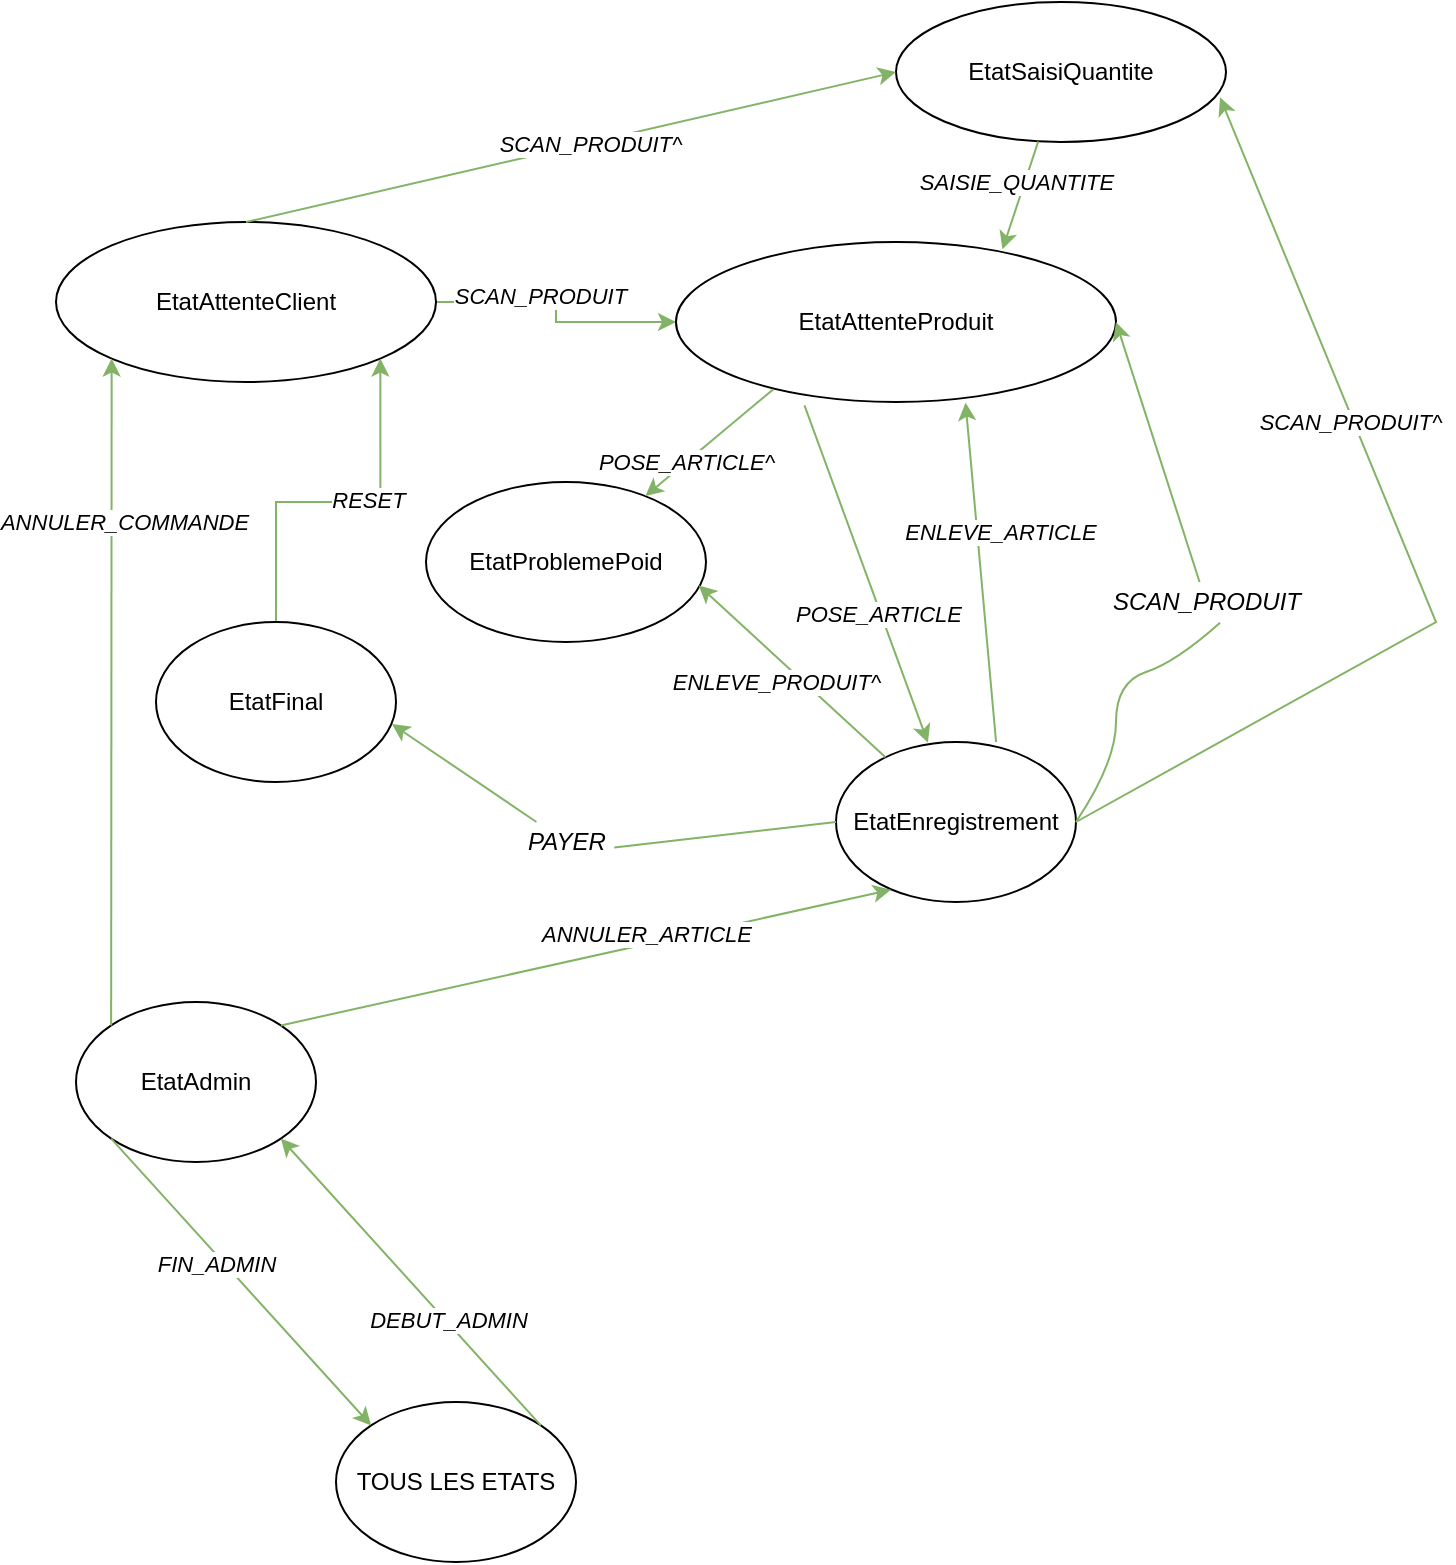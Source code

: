 <mxfile version="21.1.1" type="github">
  <diagram id="autghe06MED7xF48abRV" name="Page-1">
    <mxGraphModel dx="1134" dy="1850" grid="1" gridSize="10" guides="1" tooltips="1" connect="1" arrows="1" fold="1" page="1" pageScale="1" pageWidth="827" pageHeight="1169" math="0" shadow="0">
      <root>
        <mxCell id="0" />
        <mxCell id="1" parent="0" />
        <mxCell id="SwxSvwiUy3ZBpfJo5GRu-11" style="edgeStyle=orthogonalEdgeStyle;rounded=0;orthogonalLoop=1;jettySize=auto;html=1;exitX=1;exitY=0.5;exitDx=0;exitDy=0;fillColor=#d5e8d4;strokeColor=#82b366;" parent="1" source="SwxSvwiUy3ZBpfJo5GRu-1" target="SwxSvwiUy3ZBpfJo5GRu-2" edge="1">
          <mxGeometry relative="1" as="geometry" />
        </mxCell>
        <mxCell id="DBfH7FKL9_jUQKkKiDcR-1" value="&lt;i&gt;SCAN_PRODUIT&lt;/i&gt;" style="edgeLabel;html=1;align=center;verticalAlign=middle;resizable=0;points=[];" parent="SwxSvwiUy3ZBpfJo5GRu-11" vertex="1" connectable="0">
          <mxGeometry x="-0.204" y="3" relative="1" as="geometry">
            <mxPoint as="offset" />
          </mxGeometry>
        </mxCell>
        <mxCell id="SwxSvwiUy3ZBpfJo5GRu-1" value="EtatAttenteClient" style="ellipse;whiteSpace=wrap;html=1;" parent="1" vertex="1">
          <mxGeometry x="80" y="100" width="190" height="80" as="geometry" />
        </mxCell>
        <mxCell id="SwxSvwiUy3ZBpfJo5GRu-2" value="EtatAttenteProduit" style="ellipse;whiteSpace=wrap;html=1;" parent="1" vertex="1">
          <mxGeometry x="390" y="110" width="220" height="80" as="geometry" />
        </mxCell>
        <mxCell id="SwxSvwiUy3ZBpfJo5GRu-3" value="EtatEnregistrement" style="ellipse;whiteSpace=wrap;html=1;" parent="1" vertex="1">
          <mxGeometry x="470" y="360" width="120" height="80" as="geometry" />
        </mxCell>
        <mxCell id="SwxSvwiUy3ZBpfJo5GRu-24" style="edgeStyle=orthogonalEdgeStyle;rounded=0;orthogonalLoop=1;jettySize=auto;html=1;exitX=0.5;exitY=0;exitDx=0;exitDy=0;entryX=1;entryY=1;entryDx=0;entryDy=0;fillColor=#d5e8d4;strokeColor=#82b366;" parent="1" source="SwxSvwiUy3ZBpfJo5GRu-4" target="SwxSvwiUy3ZBpfJo5GRu-1" edge="1">
          <mxGeometry relative="1" as="geometry">
            <Array as="points">
              <mxPoint x="190" y="240" />
              <mxPoint x="242" y="240" />
            </Array>
          </mxGeometry>
        </mxCell>
        <mxCell id="SwxSvwiUy3ZBpfJo5GRu-25" value="&lt;i&gt;RESET&lt;/i&gt;" style="edgeLabel;html=1;align=center;verticalAlign=middle;resizable=0;points=[];" parent="SwxSvwiUy3ZBpfJo5GRu-24" vertex="1" connectable="0">
          <mxGeometry x="0.148" y="1" relative="1" as="geometry">
            <mxPoint as="offset" />
          </mxGeometry>
        </mxCell>
        <mxCell id="SwxSvwiUy3ZBpfJo5GRu-4" value="EtatFinal" style="ellipse;whiteSpace=wrap;html=1;" parent="1" vertex="1">
          <mxGeometry x="130" y="300" width="120" height="80" as="geometry" />
        </mxCell>
        <mxCell id="SwxSvwiUy3ZBpfJo5GRu-5" value="EtatProblemePoid" style="ellipse;whiteSpace=wrap;html=1;" parent="1" vertex="1">
          <mxGeometry x="265" y="230" width="140" height="80" as="geometry" />
        </mxCell>
        <mxCell id="SwxSvwiUy3ZBpfJo5GRu-8" value="" style="curved=1;endArrow=classic;html=1;rounded=0;entryX=1;entryY=0.5;entryDx=0;entryDy=0;startArrow=none;fillColor=#d5e8d4;strokeColor=#82b366;" parent="1" source="SwxSvwiUy3ZBpfJo5GRu-9" target="SwxSvwiUy3ZBpfJo5GRu-2" edge="1">
          <mxGeometry width="50" height="50" relative="1" as="geometry">
            <mxPoint x="590" y="400" as="sourcePoint" />
            <mxPoint x="640" y="350" as="targetPoint" />
            <Array as="points" />
          </mxGeometry>
        </mxCell>
        <mxCell id="SwxSvwiUy3ZBpfJo5GRu-10" value="" style="endArrow=classic;html=1;rounded=0;entryX=0.983;entryY=0.638;entryDx=0;entryDy=0;entryPerimeter=0;startArrow=none;fillColor=#d5e8d4;strokeColor=#82b366;" parent="1" source="SwxSvwiUy3ZBpfJo5GRu-12" target="SwxSvwiUy3ZBpfJo5GRu-4" edge="1">
          <mxGeometry width="50" height="50" relative="1" as="geometry">
            <mxPoint x="470" y="400" as="sourcePoint" />
            <mxPoint x="520" y="350" as="targetPoint" />
          </mxGeometry>
        </mxCell>
        <mxCell id="SwxSvwiUy3ZBpfJo5GRu-12" value="&lt;i&gt;PAYER&lt;/i&gt;" style="text;html=1;align=center;verticalAlign=middle;resizable=0;points=[];autosize=1;strokeColor=none;fillColor=none;" parent="1" vertex="1">
          <mxGeometry x="310" y="400" width="50" height="20" as="geometry" />
        </mxCell>
        <mxCell id="SwxSvwiUy3ZBpfJo5GRu-13" value="" style="endArrow=none;html=1;rounded=0;entryX=0.983;entryY=0.638;entryDx=0;entryDy=0;entryPerimeter=0;fillColor=#d5e8d4;strokeColor=#82b366;" parent="1" target="SwxSvwiUy3ZBpfJo5GRu-12" edge="1">
          <mxGeometry width="50" height="50" relative="1" as="geometry">
            <mxPoint x="470" y="400" as="sourcePoint" />
            <mxPoint x="197.96" y="401.04" as="targetPoint" />
          </mxGeometry>
        </mxCell>
        <mxCell id="SwxSvwiUy3ZBpfJo5GRu-9" value="&lt;span&gt;SCAN_PRODUIT&lt;/span&gt;" style="text;html=1;align=center;verticalAlign=middle;resizable=0;points=[];autosize=1;strokeColor=none;fillColor=none;fontStyle=2" parent="1" vertex="1">
          <mxGeometry x="600" y="280" width="110" height="20" as="geometry" />
        </mxCell>
        <mxCell id="SwxSvwiUy3ZBpfJo5GRu-14" value="" style="curved=1;endArrow=none;html=1;rounded=0;entryX=0.564;entryY=1.017;entryDx=0;entryDy=0;entryPerimeter=0;fillColor=#d5e8d4;strokeColor=#82b366;" parent="1" target="SwxSvwiUy3ZBpfJo5GRu-9" edge="1">
          <mxGeometry width="50" height="50" relative="1" as="geometry">
            <mxPoint x="590" y="400" as="sourcePoint" />
            <mxPoint x="610" y="200" as="targetPoint" />
            <Array as="points">
              <mxPoint x="610" y="370" />
              <mxPoint x="610" y="330" />
              <mxPoint x="640" y="320" />
            </Array>
          </mxGeometry>
        </mxCell>
        <mxCell id="SwxSvwiUy3ZBpfJo5GRu-15" value="" style="endArrow=classic;html=1;rounded=0;exitX=0.221;exitY=0.921;exitDx=0;exitDy=0;exitPerimeter=0;fillColor=#d5e8d4;strokeColor=#82b366;" parent="1" source="SwxSvwiUy3ZBpfJo5GRu-2" target="SwxSvwiUy3ZBpfJo5GRu-5" edge="1">
          <mxGeometry width="50" height="50" relative="1" as="geometry">
            <mxPoint x="380" y="270" as="sourcePoint" />
            <mxPoint x="430" y="220" as="targetPoint" />
          </mxGeometry>
        </mxCell>
        <mxCell id="SwxSvwiUy3ZBpfJo5GRu-21" value="POSE_ARTICLE^" style="edgeLabel;html=1;align=center;verticalAlign=middle;resizable=0;points=[];fontStyle=2" parent="SwxSvwiUy3ZBpfJo5GRu-15" vertex="1" connectable="0">
          <mxGeometry x="0.356" relative="1" as="geometry">
            <mxPoint as="offset" />
          </mxGeometry>
        </mxCell>
        <mxCell id="SwxSvwiUy3ZBpfJo5GRu-16" value="" style="endArrow=classic;html=1;rounded=0;exitX=0.292;exitY=1.021;exitDx=0;exitDy=0;exitPerimeter=0;entryX=0.383;entryY=0.004;entryDx=0;entryDy=0;entryPerimeter=0;fillColor=#d5e8d4;strokeColor=#82b366;" parent="1" source="SwxSvwiUy3ZBpfJo5GRu-2" target="SwxSvwiUy3ZBpfJo5GRu-3" edge="1">
          <mxGeometry width="50" height="50" relative="1" as="geometry">
            <mxPoint x="380" y="270" as="sourcePoint" />
            <mxPoint x="430" y="220" as="targetPoint" />
            <Array as="points" />
          </mxGeometry>
        </mxCell>
        <mxCell id="SwxSvwiUy3ZBpfJo5GRu-20" value="POSE_ARTICLE" style="edgeLabel;html=1;align=center;verticalAlign=middle;resizable=0;points=[];fontStyle=2" parent="SwxSvwiUy3ZBpfJo5GRu-16" vertex="1" connectable="0">
          <mxGeometry x="0.231" y="-2" relative="1" as="geometry">
            <mxPoint as="offset" />
          </mxGeometry>
        </mxCell>
        <mxCell id="SwxSvwiUy3ZBpfJo5GRu-17" value="" style="endArrow=classic;html=1;rounded=0;entryX=0.974;entryY=0.646;entryDx=0;entryDy=0;entryPerimeter=0;fillColor=#d5e8d4;strokeColor=#82b366;" parent="1" source="SwxSvwiUy3ZBpfJo5GRu-3" target="SwxSvwiUy3ZBpfJo5GRu-5" edge="1">
          <mxGeometry width="50" height="50" relative="1" as="geometry">
            <mxPoint x="380" y="270" as="sourcePoint" />
            <mxPoint x="430" y="220" as="targetPoint" />
          </mxGeometry>
        </mxCell>
        <mxCell id="SwxSvwiUy3ZBpfJo5GRu-22" value="ENLEVE_PRODUIT^" style="edgeLabel;html=1;align=center;verticalAlign=middle;resizable=0;points=[];fontStyle=2" parent="SwxSvwiUy3ZBpfJo5GRu-17" vertex="1" connectable="0">
          <mxGeometry x="0.282" y="3" relative="1" as="geometry">
            <mxPoint x="7" y="15" as="offset" />
          </mxGeometry>
        </mxCell>
        <mxCell id="SwxSvwiUy3ZBpfJo5GRu-18" value="" style="endArrow=classic;html=1;rounded=0;entryX=0.658;entryY=1.004;entryDx=0;entryDy=0;exitX=0.667;exitY=0;exitDx=0;exitDy=0;exitPerimeter=0;entryPerimeter=0;fillColor=#d5e8d4;strokeColor=#82b366;" parent="1" source="SwxSvwiUy3ZBpfJo5GRu-3" target="SwxSvwiUy3ZBpfJo5GRu-2" edge="1">
          <mxGeometry width="50" height="50" relative="1" as="geometry">
            <mxPoint x="380" y="270" as="sourcePoint" />
            <mxPoint x="430" y="220" as="targetPoint" />
          </mxGeometry>
        </mxCell>
        <mxCell id="SwxSvwiUy3ZBpfJo5GRu-19" value="ENLEVE_ARTICLE" style="edgeLabel;html=1;align=center;verticalAlign=middle;resizable=0;points=[];fontStyle=2" parent="SwxSvwiUy3ZBpfJo5GRu-18" vertex="1" connectable="0">
          <mxGeometry x="0.243" y="4" relative="1" as="geometry">
            <mxPoint x="15" as="offset" />
          </mxGeometry>
        </mxCell>
        <mxCell id="DBfH7FKL9_jUQKkKiDcR-2" value="EtatSaisiQuantite" style="ellipse;whiteSpace=wrap;html=1;" parent="1" vertex="1">
          <mxGeometry x="500" y="-10" width="165" height="70" as="geometry" />
        </mxCell>
        <mxCell id="DBfH7FKL9_jUQKkKiDcR-3" value="" style="endArrow=classic;html=1;rounded=0;entryX=0;entryY=0.5;entryDx=0;entryDy=0;exitX=0.5;exitY=0;exitDx=0;exitDy=0;fillColor=#d5e8d4;strokeColor=#82b366;" parent="1" source="SwxSvwiUy3ZBpfJo5GRu-1" target="DBfH7FKL9_jUQKkKiDcR-2" edge="1">
          <mxGeometry width="50" height="50" relative="1" as="geometry">
            <mxPoint x="220" y="110" as="sourcePoint" />
            <mxPoint x="270" y="60" as="targetPoint" />
          </mxGeometry>
        </mxCell>
        <mxCell id="DBfH7FKL9_jUQKkKiDcR-8" value="&lt;i&gt;SCAN_PRODUIT^&lt;br&gt;&lt;/i&gt;" style="edgeLabel;html=1;align=center;verticalAlign=middle;resizable=0;points=[];" parent="DBfH7FKL9_jUQKkKiDcR-3" vertex="1" connectable="0">
          <mxGeometry x="0.055" relative="1" as="geometry">
            <mxPoint as="offset" />
          </mxGeometry>
        </mxCell>
        <mxCell id="DBfH7FKL9_jUQKkKiDcR-9" value="" style="endArrow=classic;html=1;rounded=0;entryX=0.982;entryY=0.681;entryDx=0;entryDy=0;entryPerimeter=0;exitX=1;exitY=0.5;exitDx=0;exitDy=0;fillColor=#d5e8d4;strokeColor=#82b366;" parent="1" source="SwxSvwiUy3ZBpfJo5GRu-3" target="DBfH7FKL9_jUQKkKiDcR-2" edge="1">
          <mxGeometry width="50" height="50" relative="1" as="geometry">
            <mxPoint x="380" y="280" as="sourcePoint" />
            <mxPoint x="430" y="230" as="targetPoint" />
            <Array as="points">
              <mxPoint x="770" y="300" />
            </Array>
          </mxGeometry>
        </mxCell>
        <mxCell id="DBfH7FKL9_jUQKkKiDcR-10" value="&lt;i&gt;SCAN_PRODUIT^&lt;br&gt;&lt;/i&gt;" style="edgeLabel;html=1;align=center;verticalAlign=middle;resizable=0;points=[];" parent="DBfH7FKL9_jUQKkKiDcR-9" vertex="1" connectable="0">
          <mxGeometry x="0.286" y="2" relative="1" as="geometry">
            <mxPoint as="offset" />
          </mxGeometry>
        </mxCell>
        <mxCell id="DBfH7FKL9_jUQKkKiDcR-11" value="" style="endArrow=classic;html=1;rounded=0;entryX=0.742;entryY=0.046;entryDx=0;entryDy=0;entryPerimeter=0;fillColor=#d5e8d4;strokeColor=#82b366;" parent="1" source="DBfH7FKL9_jUQKkKiDcR-2" target="SwxSvwiUy3ZBpfJo5GRu-2" edge="1">
          <mxGeometry width="50" height="50" relative="1" as="geometry">
            <mxPoint x="380" y="280" as="sourcePoint" />
            <mxPoint x="430" y="230" as="targetPoint" />
          </mxGeometry>
        </mxCell>
        <mxCell id="DBfH7FKL9_jUQKkKiDcR-12" value="&lt;i&gt;SAISIE_QUANTITE&lt;/i&gt;" style="edgeLabel;html=1;align=center;verticalAlign=middle;resizable=0;points=[];" parent="DBfH7FKL9_jUQKkKiDcR-11" vertex="1" connectable="0">
          <mxGeometry x="-0.417" y="1" relative="1" as="geometry">
            <mxPoint x="-7" y="4" as="offset" />
          </mxGeometry>
        </mxCell>
        <mxCell id="WxZkkEmCmvQjuG0S0Ve5-1" value="TOUS LES ETATS" style="ellipse;whiteSpace=wrap;html=1;" vertex="1" parent="1">
          <mxGeometry x="220" y="690" width="120" height="80" as="geometry" />
        </mxCell>
        <mxCell id="WxZkkEmCmvQjuG0S0Ve5-2" value="EtatAdmin" style="ellipse;whiteSpace=wrap;html=1;" vertex="1" parent="1">
          <mxGeometry x="90" y="490" width="120" height="80" as="geometry" />
        </mxCell>
        <mxCell id="WxZkkEmCmvQjuG0S0Ve5-5" value="" style="endArrow=classic;html=1;rounded=0;exitX=1;exitY=0;exitDx=0;exitDy=0;entryX=1;entryY=1;entryDx=0;entryDy=0;fillColor=#d5e8d4;strokeColor=#82b366;" edge="1" parent="1" source="WxZkkEmCmvQjuG0S0Ve5-1" target="WxZkkEmCmvQjuG0S0Ve5-2">
          <mxGeometry width="50" height="50" relative="1" as="geometry">
            <mxPoint x="380" y="360" as="sourcePoint" />
            <mxPoint x="430" y="310" as="targetPoint" />
          </mxGeometry>
        </mxCell>
        <mxCell id="WxZkkEmCmvQjuG0S0Ve5-6" value="&lt;i&gt;DEBUT_ADMIN&lt;/i&gt;" style="edgeLabel;html=1;align=center;verticalAlign=middle;resizable=0;points=[];" vertex="1" connectable="0" parent="WxZkkEmCmvQjuG0S0Ve5-5">
          <mxGeometry x="-0.269" y="-1" relative="1" as="geometry">
            <mxPoint as="offset" />
          </mxGeometry>
        </mxCell>
        <mxCell id="WxZkkEmCmvQjuG0S0Ve5-7" value="" style="endArrow=classic;html=1;rounded=0;entryX=0;entryY=0;entryDx=0;entryDy=0;exitX=0;exitY=1;exitDx=0;exitDy=0;fillColor=#d5e8d4;strokeColor=#82b366;" edge="1" parent="1" source="WxZkkEmCmvQjuG0S0Ve5-2" target="WxZkkEmCmvQjuG0S0Ve5-1">
          <mxGeometry width="50" height="50" relative="1" as="geometry">
            <mxPoint x="380" y="360" as="sourcePoint" />
            <mxPoint x="430" y="310" as="targetPoint" />
          </mxGeometry>
        </mxCell>
        <mxCell id="WxZkkEmCmvQjuG0S0Ve5-8" value="&lt;i&gt;FIN_ADMIN&lt;/i&gt;" style="edgeLabel;html=1;align=center;verticalAlign=middle;resizable=0;points=[];" vertex="1" connectable="0" parent="WxZkkEmCmvQjuG0S0Ve5-7">
          <mxGeometry x="-0.162" y="-3" relative="1" as="geometry">
            <mxPoint as="offset" />
          </mxGeometry>
        </mxCell>
        <mxCell id="WxZkkEmCmvQjuG0S0Ve5-9" value="" style="endArrow=classic;html=1;rounded=0;entryX=0.229;entryY=0.923;entryDx=0;entryDy=0;exitX=1;exitY=0;exitDx=0;exitDy=0;entryPerimeter=0;fillColor=#d5e8d4;strokeColor=#82b366;" edge="1" parent="1" source="WxZkkEmCmvQjuG0S0Ve5-2" target="SwxSvwiUy3ZBpfJo5GRu-3">
          <mxGeometry width="50" height="50" relative="1" as="geometry">
            <mxPoint x="380" y="500" as="sourcePoint" />
            <mxPoint x="430" y="450" as="targetPoint" />
          </mxGeometry>
        </mxCell>
        <mxCell id="WxZkkEmCmvQjuG0S0Ve5-10" value="&lt;i&gt;ANNULER_ARTICLE&lt;/i&gt;" style="edgeLabel;html=1;align=center;verticalAlign=middle;resizable=0;points=[];" vertex="1" connectable="0" parent="WxZkkEmCmvQjuG0S0Ve5-9">
          <mxGeometry x="0.197" y="5" relative="1" as="geometry">
            <mxPoint x="1" as="offset" />
          </mxGeometry>
        </mxCell>
        <mxCell id="WxZkkEmCmvQjuG0S0Ve5-11" value="" style="endArrow=classic;html=1;rounded=0;entryX=0;entryY=1;entryDx=0;entryDy=0;exitX=0;exitY=0;exitDx=0;exitDy=0;fillColor=#d5e8d4;strokeColor=#82b366;" edge="1" parent="1" source="WxZkkEmCmvQjuG0S0Ve5-2" target="SwxSvwiUy3ZBpfJo5GRu-1">
          <mxGeometry width="50" height="50" relative="1" as="geometry">
            <mxPoint x="380" y="360" as="sourcePoint" />
            <mxPoint x="430" y="310" as="targetPoint" />
          </mxGeometry>
        </mxCell>
        <mxCell id="WxZkkEmCmvQjuG0S0Ve5-12" value="&lt;i&gt;ANNULER_COMMANDE&lt;/i&gt;" style="edgeLabel;html=1;align=center;verticalAlign=middle;resizable=0;points=[];" vertex="1" connectable="0" parent="WxZkkEmCmvQjuG0S0Ve5-11">
          <mxGeometry x="0.513" y="-6" relative="1" as="geometry">
            <mxPoint as="offset" />
          </mxGeometry>
        </mxCell>
      </root>
    </mxGraphModel>
  </diagram>
</mxfile>
